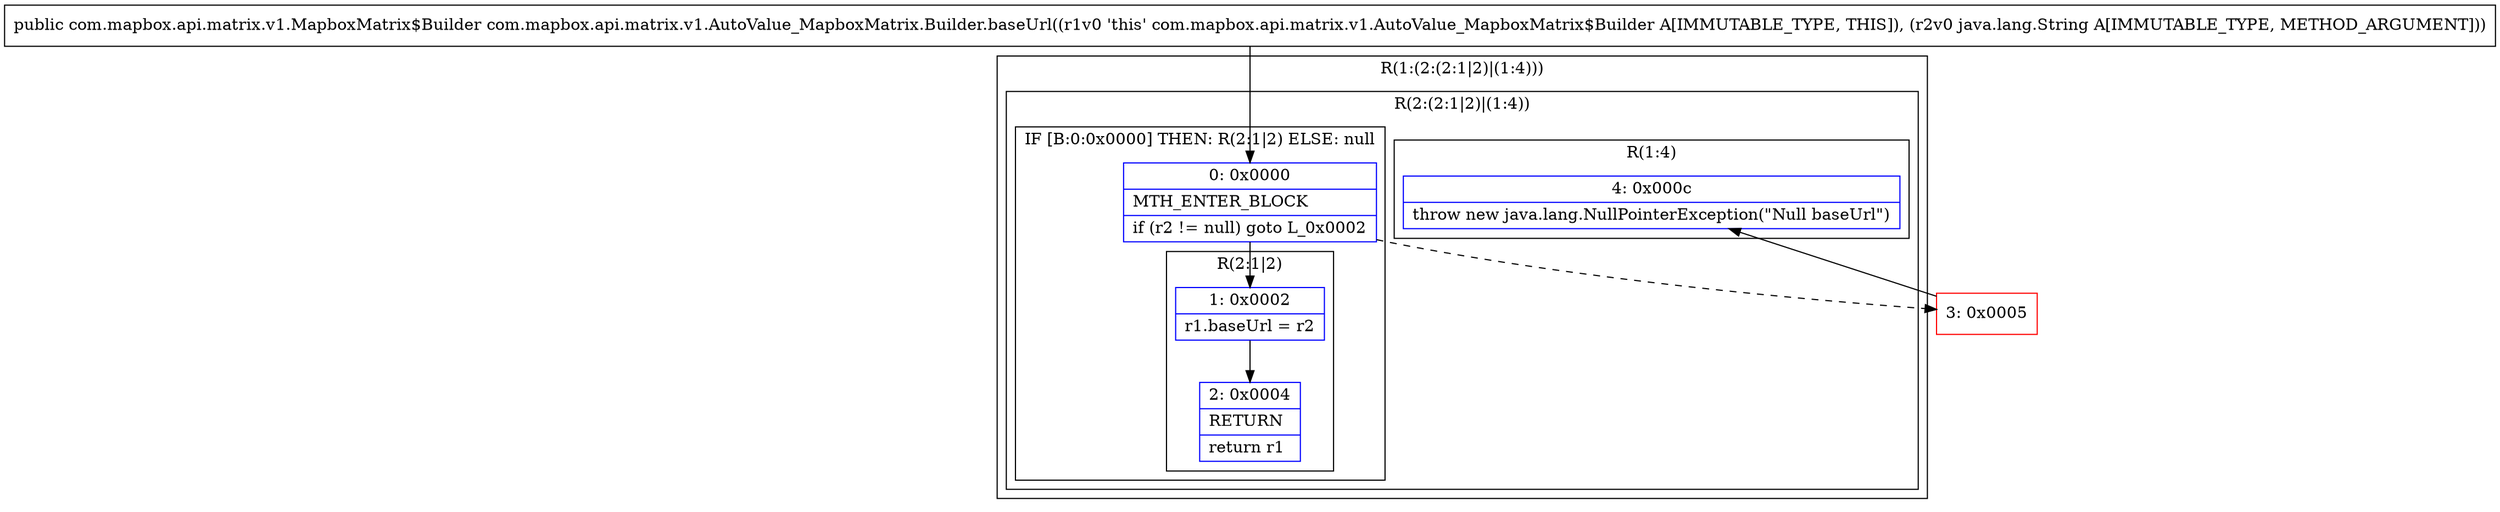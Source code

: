 digraph "CFG forcom.mapbox.api.matrix.v1.AutoValue_MapboxMatrix.Builder.baseUrl(Ljava\/lang\/String;)Lcom\/mapbox\/api\/matrix\/v1\/MapboxMatrix$Builder;" {
subgraph cluster_Region_572130649 {
label = "R(1:(2:(2:1|2)|(1:4)))";
node [shape=record,color=blue];
subgraph cluster_Region_1143624479 {
label = "R(2:(2:1|2)|(1:4))";
node [shape=record,color=blue];
subgraph cluster_IfRegion_1308524263 {
label = "IF [B:0:0x0000] THEN: R(2:1|2) ELSE: null";
node [shape=record,color=blue];
Node_0 [shape=record,label="{0\:\ 0x0000|MTH_ENTER_BLOCK\l|if (r2 != null) goto L_0x0002\l}"];
subgraph cluster_Region_1838947353 {
label = "R(2:1|2)";
node [shape=record,color=blue];
Node_1 [shape=record,label="{1\:\ 0x0002|r1.baseUrl = r2\l}"];
Node_2 [shape=record,label="{2\:\ 0x0004|RETURN\l|return r1\l}"];
}
}
subgraph cluster_Region_534703166 {
label = "R(1:4)";
node [shape=record,color=blue];
Node_4 [shape=record,label="{4\:\ 0x000c|throw new java.lang.NullPointerException(\"Null baseUrl\")\l}"];
}
}
}
Node_3 [shape=record,color=red,label="{3\:\ 0x0005}"];
MethodNode[shape=record,label="{public com.mapbox.api.matrix.v1.MapboxMatrix$Builder com.mapbox.api.matrix.v1.AutoValue_MapboxMatrix.Builder.baseUrl((r1v0 'this' com.mapbox.api.matrix.v1.AutoValue_MapboxMatrix$Builder A[IMMUTABLE_TYPE, THIS]), (r2v0 java.lang.String A[IMMUTABLE_TYPE, METHOD_ARGUMENT])) }"];
MethodNode -> Node_0;
Node_0 -> Node_1;
Node_0 -> Node_3[style=dashed];
Node_1 -> Node_2;
Node_3 -> Node_4;
}

